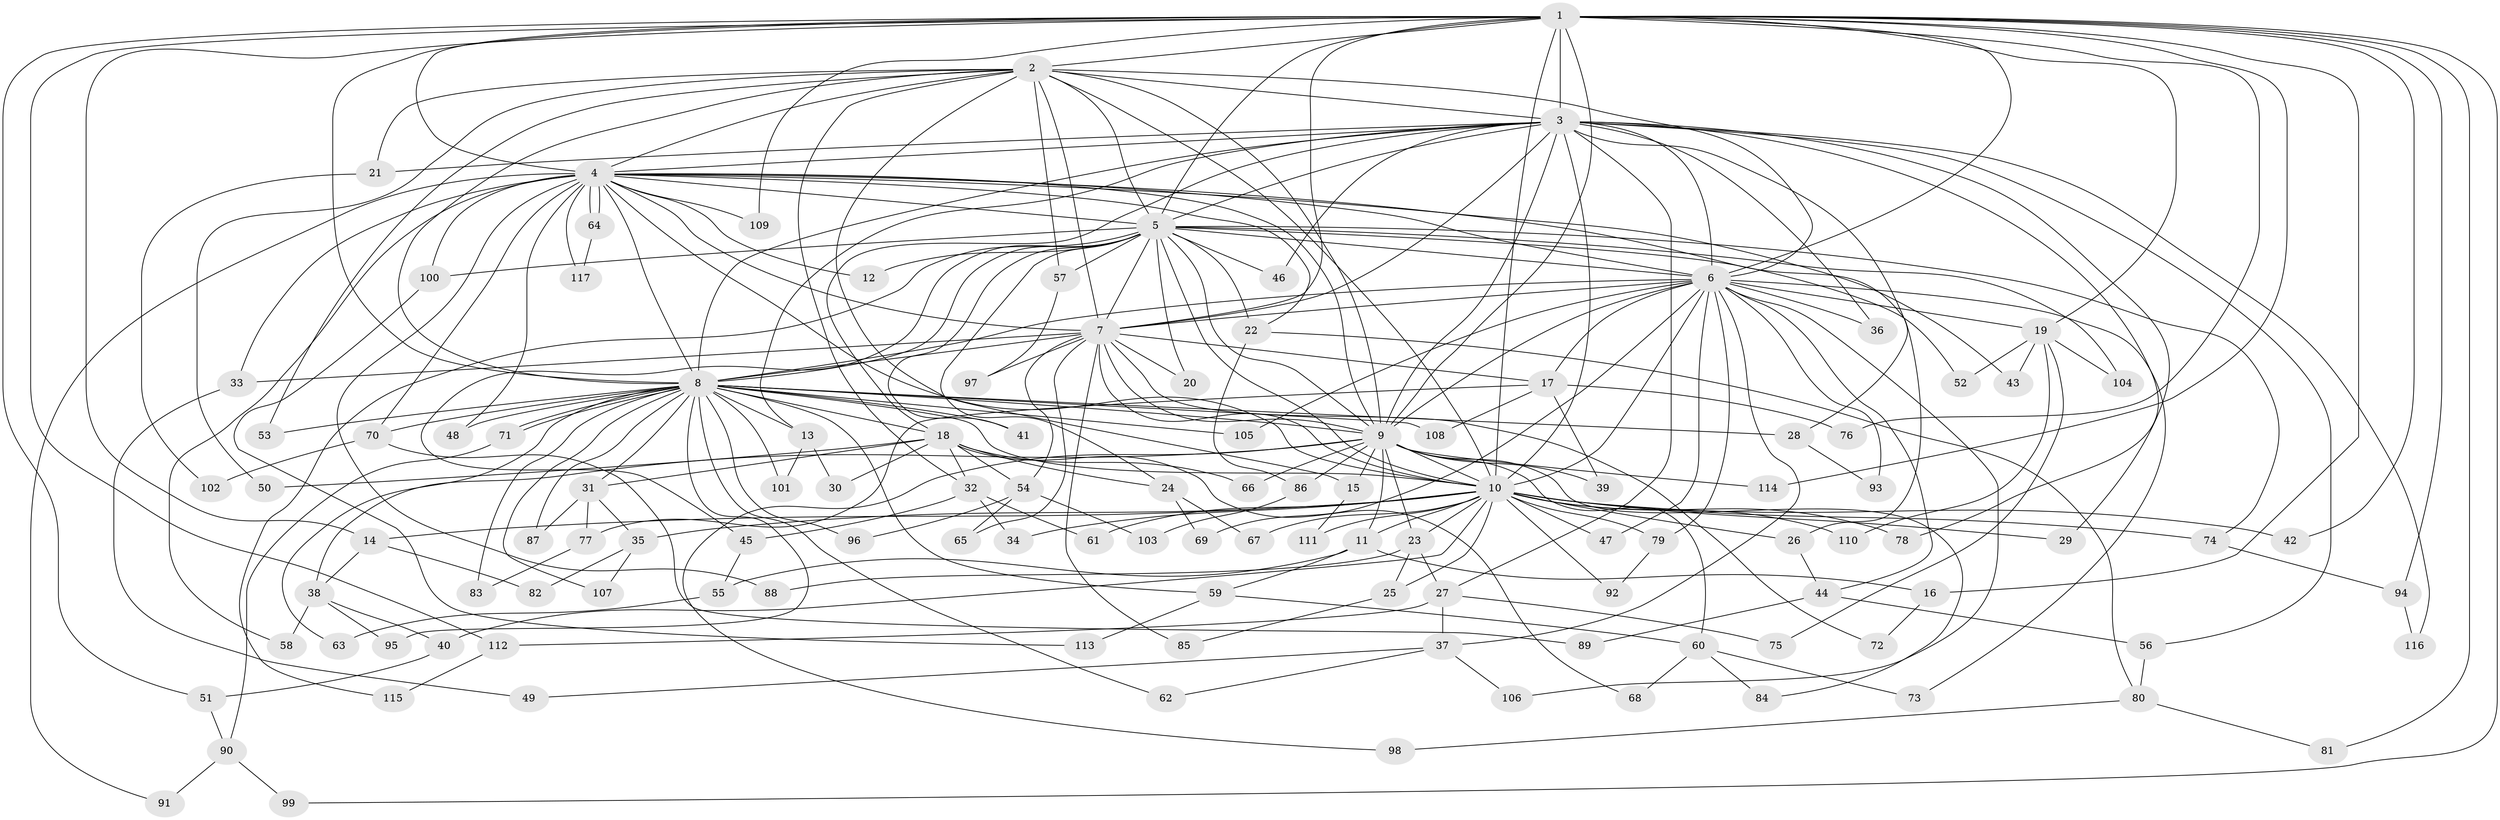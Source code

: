 // coarse degree distribution, {25: 0.01098901098901099, 17: 0.01098901098901099, 20: 0.02197802197802198, 18: 0.01098901098901099, 26: 0.01098901098901099, 27: 0.01098901098901099, 28: 0.01098901098901099, 6: 0.02197802197802198, 2: 0.5604395604395604, 4: 0.06593406593406594, 3: 0.12087912087912088, 7: 0.02197802197802198, 10: 0.01098901098901099, 5: 0.10989010989010989}
// Generated by graph-tools (version 1.1) at 2025/41/03/06/25 10:41:43]
// undirected, 117 vertices, 259 edges
graph export_dot {
graph [start="1"]
  node [color=gray90,style=filled];
  1;
  2;
  3;
  4;
  5;
  6;
  7;
  8;
  9;
  10;
  11;
  12;
  13;
  14;
  15;
  16;
  17;
  18;
  19;
  20;
  21;
  22;
  23;
  24;
  25;
  26;
  27;
  28;
  29;
  30;
  31;
  32;
  33;
  34;
  35;
  36;
  37;
  38;
  39;
  40;
  41;
  42;
  43;
  44;
  45;
  46;
  47;
  48;
  49;
  50;
  51;
  52;
  53;
  54;
  55;
  56;
  57;
  58;
  59;
  60;
  61;
  62;
  63;
  64;
  65;
  66;
  67;
  68;
  69;
  70;
  71;
  72;
  73;
  74;
  75;
  76;
  77;
  78;
  79;
  80;
  81;
  82;
  83;
  84;
  85;
  86;
  87;
  88;
  89;
  90;
  91;
  92;
  93;
  94;
  95;
  96;
  97;
  98;
  99;
  100;
  101;
  102;
  103;
  104;
  105;
  106;
  107;
  108;
  109;
  110;
  111;
  112;
  113;
  114;
  115;
  116;
  117;
  1 -- 2;
  1 -- 3;
  1 -- 4;
  1 -- 5;
  1 -- 6;
  1 -- 7;
  1 -- 8;
  1 -- 9;
  1 -- 10;
  1 -- 14;
  1 -- 16;
  1 -- 19;
  1 -- 42;
  1 -- 51;
  1 -- 76;
  1 -- 81;
  1 -- 94;
  1 -- 99;
  1 -- 109;
  1 -- 112;
  1 -- 114;
  2 -- 3;
  2 -- 4;
  2 -- 5;
  2 -- 6;
  2 -- 7;
  2 -- 8;
  2 -- 9;
  2 -- 10;
  2 -- 15;
  2 -- 21;
  2 -- 32;
  2 -- 50;
  2 -- 53;
  2 -- 57;
  3 -- 4;
  3 -- 5;
  3 -- 6;
  3 -- 7;
  3 -- 8;
  3 -- 9;
  3 -- 10;
  3 -- 13;
  3 -- 18;
  3 -- 21;
  3 -- 27;
  3 -- 28;
  3 -- 29;
  3 -- 36;
  3 -- 46;
  3 -- 56;
  3 -- 78;
  3 -- 116;
  4 -- 5;
  4 -- 6;
  4 -- 7;
  4 -- 8;
  4 -- 9;
  4 -- 10;
  4 -- 12;
  4 -- 22;
  4 -- 26;
  4 -- 33;
  4 -- 43;
  4 -- 48;
  4 -- 58;
  4 -- 64;
  4 -- 64;
  4 -- 70;
  4 -- 88;
  4 -- 91;
  4 -- 100;
  4 -- 109;
  4 -- 117;
  5 -- 6;
  5 -- 7;
  5 -- 8;
  5 -- 9;
  5 -- 10;
  5 -- 12;
  5 -- 20;
  5 -- 22;
  5 -- 24;
  5 -- 41;
  5 -- 45;
  5 -- 46;
  5 -- 52;
  5 -- 57;
  5 -- 74;
  5 -- 100;
  5 -- 104;
  5 -- 115;
  6 -- 7;
  6 -- 8;
  6 -- 9;
  6 -- 10;
  6 -- 17;
  6 -- 19;
  6 -- 36;
  6 -- 37;
  6 -- 44;
  6 -- 47;
  6 -- 69;
  6 -- 73;
  6 -- 79;
  6 -- 93;
  6 -- 105;
  6 -- 106;
  7 -- 8;
  7 -- 9;
  7 -- 10;
  7 -- 17;
  7 -- 20;
  7 -- 33;
  7 -- 54;
  7 -- 65;
  7 -- 72;
  7 -- 85;
  7 -- 97;
  8 -- 9;
  8 -- 10;
  8 -- 13;
  8 -- 18;
  8 -- 28;
  8 -- 31;
  8 -- 41;
  8 -- 48;
  8 -- 53;
  8 -- 59;
  8 -- 62;
  8 -- 63;
  8 -- 70;
  8 -- 71;
  8 -- 71;
  8 -- 83;
  8 -- 87;
  8 -- 95;
  8 -- 96;
  8 -- 101;
  8 -- 105;
  8 -- 107;
  8 -- 108;
  9 -- 10;
  9 -- 11;
  9 -- 15;
  9 -- 23;
  9 -- 38;
  9 -- 39;
  9 -- 60;
  9 -- 66;
  9 -- 84;
  9 -- 86;
  9 -- 98;
  9 -- 114;
  10 -- 11;
  10 -- 14;
  10 -- 23;
  10 -- 25;
  10 -- 26;
  10 -- 29;
  10 -- 34;
  10 -- 35;
  10 -- 40;
  10 -- 42;
  10 -- 47;
  10 -- 61;
  10 -- 67;
  10 -- 74;
  10 -- 78;
  10 -- 79;
  10 -- 92;
  10 -- 110;
  10 -- 111;
  11 -- 16;
  11 -- 55;
  11 -- 59;
  13 -- 30;
  13 -- 101;
  14 -- 38;
  14 -- 82;
  15 -- 111;
  16 -- 72;
  17 -- 39;
  17 -- 76;
  17 -- 77;
  17 -- 108;
  18 -- 24;
  18 -- 30;
  18 -- 31;
  18 -- 32;
  18 -- 50;
  18 -- 54;
  18 -- 66;
  18 -- 68;
  19 -- 43;
  19 -- 52;
  19 -- 75;
  19 -- 104;
  19 -- 110;
  21 -- 102;
  22 -- 80;
  22 -- 86;
  23 -- 25;
  23 -- 27;
  23 -- 88;
  24 -- 67;
  24 -- 69;
  25 -- 85;
  26 -- 44;
  27 -- 37;
  27 -- 75;
  27 -- 112;
  28 -- 93;
  31 -- 35;
  31 -- 77;
  31 -- 87;
  32 -- 34;
  32 -- 45;
  32 -- 61;
  33 -- 49;
  35 -- 82;
  35 -- 107;
  37 -- 49;
  37 -- 62;
  37 -- 106;
  38 -- 40;
  38 -- 58;
  38 -- 95;
  40 -- 51;
  44 -- 56;
  44 -- 89;
  45 -- 55;
  51 -- 90;
  54 -- 65;
  54 -- 96;
  54 -- 103;
  55 -- 63;
  56 -- 80;
  57 -- 97;
  59 -- 60;
  59 -- 113;
  60 -- 68;
  60 -- 73;
  60 -- 84;
  64 -- 117;
  70 -- 89;
  70 -- 102;
  71 -- 90;
  74 -- 94;
  77 -- 83;
  79 -- 92;
  80 -- 81;
  80 -- 98;
  86 -- 103;
  90 -- 91;
  90 -- 99;
  94 -- 116;
  100 -- 113;
  112 -- 115;
}
